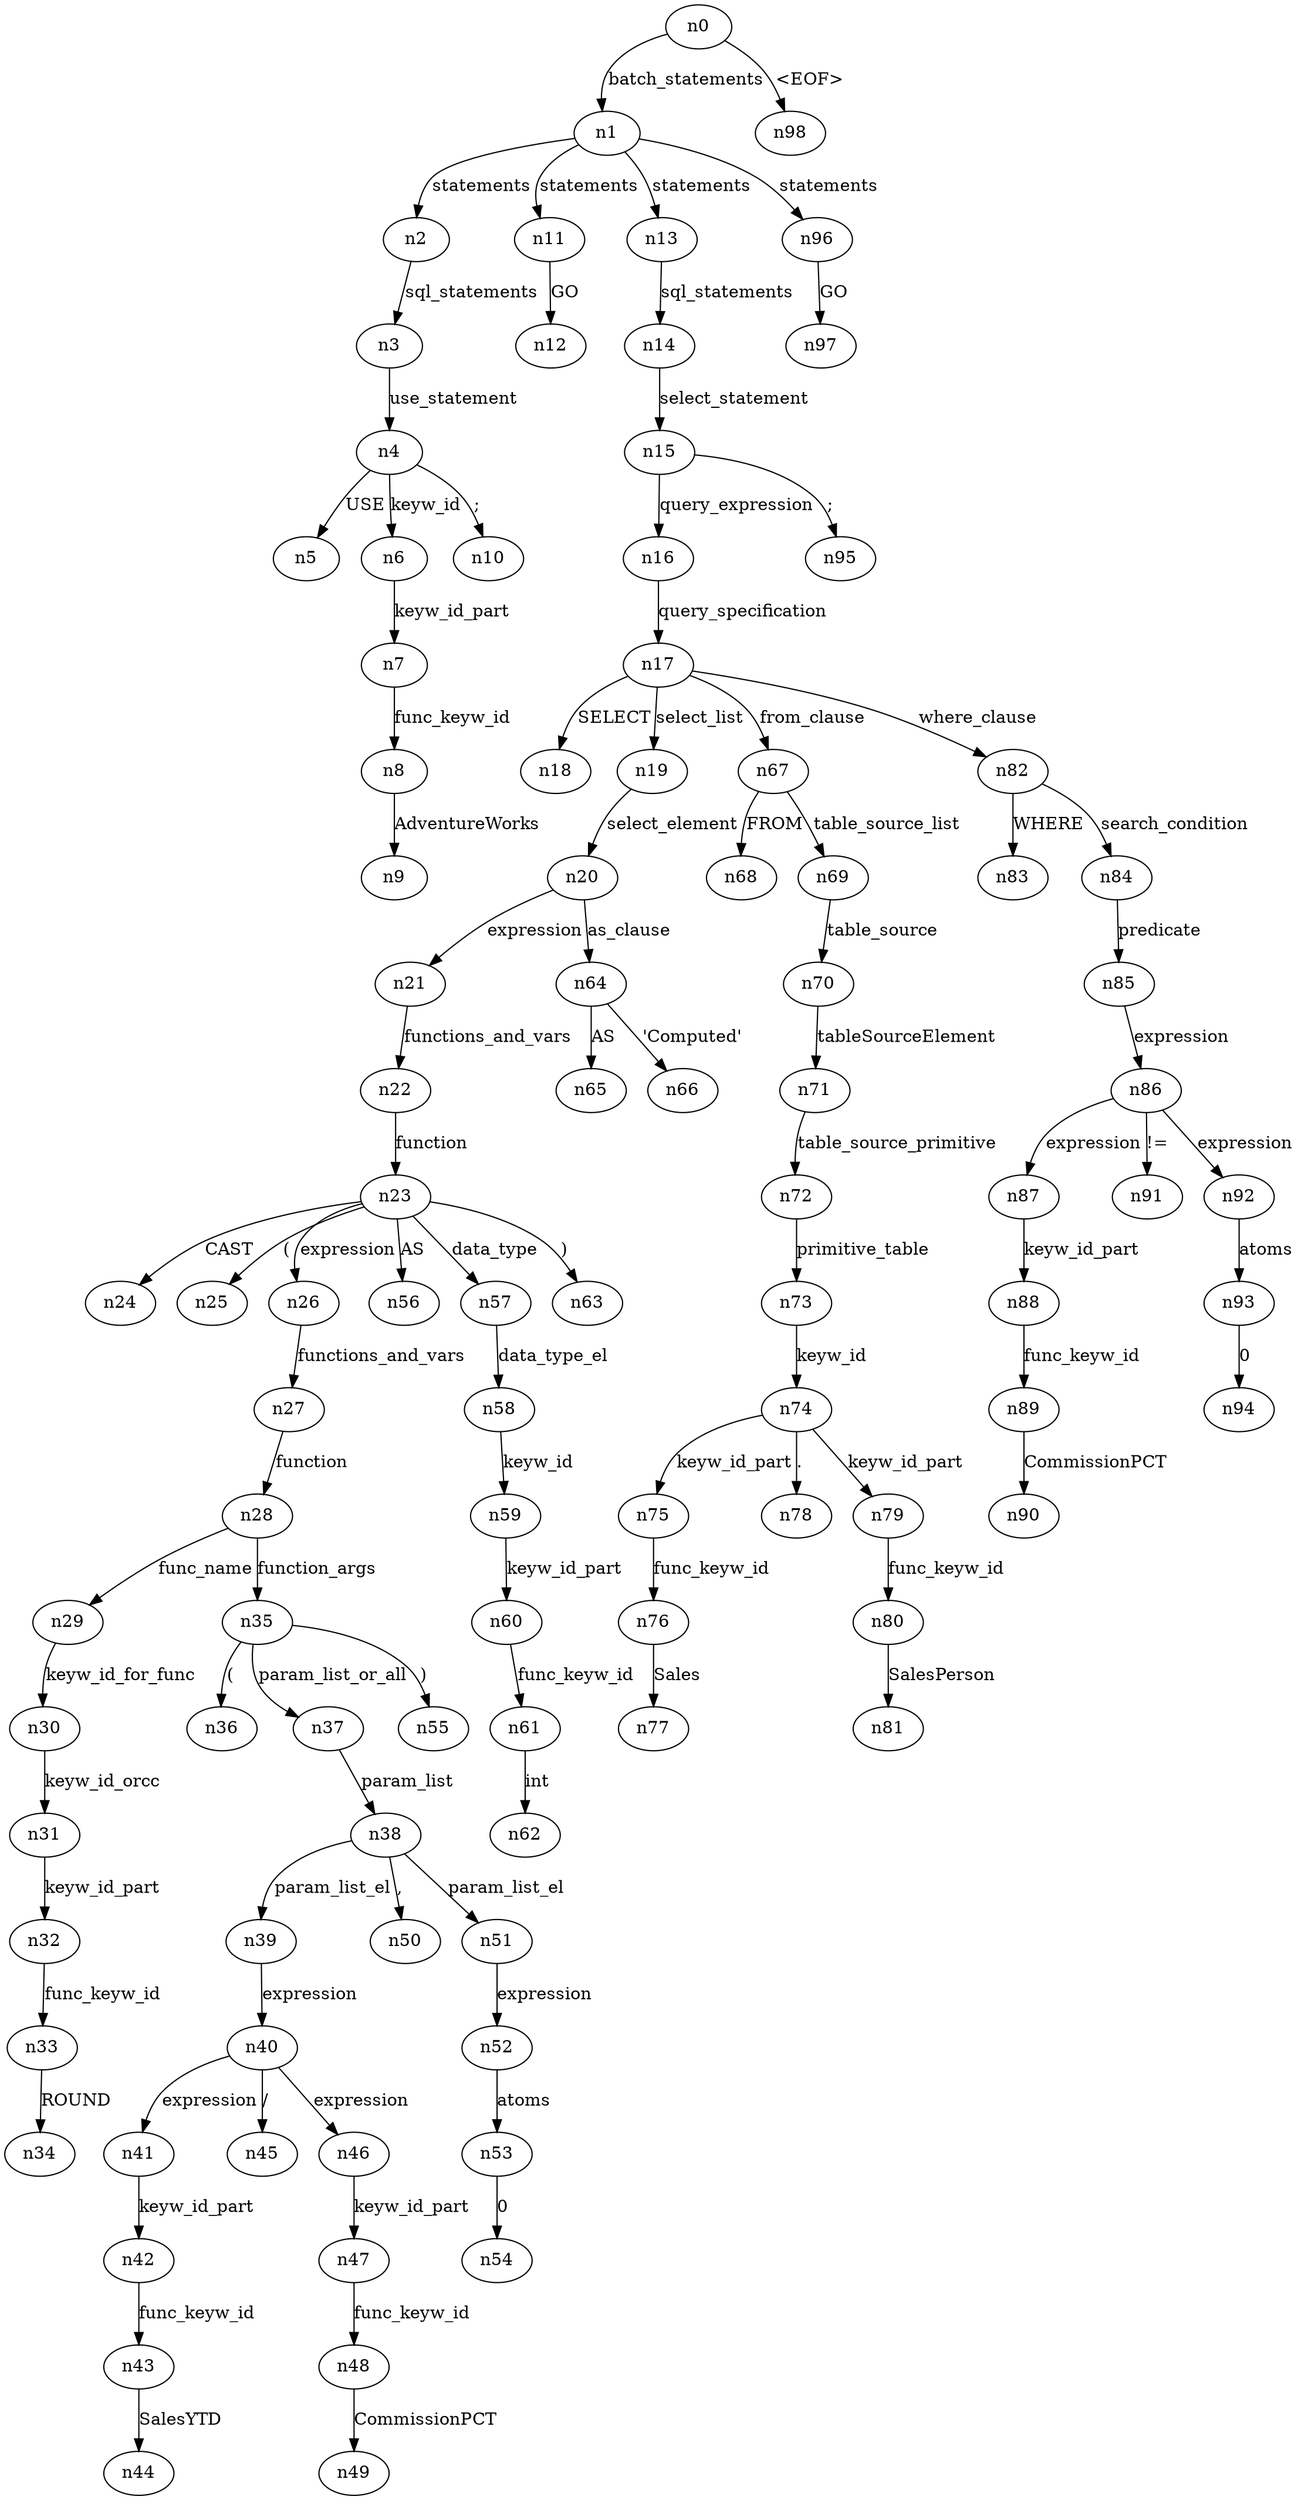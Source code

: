 digraph ParseTree {
  n0 -> n1 [label="batch_statements"];
  n1 -> n2 [label="statements"];
  n2 -> n3 [label="sql_statements"];
  n3 -> n4 [label="use_statement"];
  n4 -> n5 [label="USE"];
  n4 -> n6 [label="keyw_id"];
  n6 -> n7 [label="keyw_id_part"];
  n7 -> n8 [label="func_keyw_id"];
  n8 -> n9 [label="AdventureWorks"];
  n4 -> n10 [label=";"];
  n1 -> n11 [label="statements"];
  n11 -> n12 [label="GO"];
  n1 -> n13 [label="statements"];
  n13 -> n14 [label="sql_statements"];
  n14 -> n15 [label="select_statement"];
  n15 -> n16 [label="query_expression"];
  n16 -> n17 [label="query_specification"];
  n17 -> n18 [label="SELECT"];
  n17 -> n19 [label="select_list"];
  n19 -> n20 [label="select_element"];
  n20 -> n21 [label="expression"];
  n21 -> n22 [label="functions_and_vars"];
  n22 -> n23 [label="function"];
  n23 -> n24 [label="CAST"];
  n23 -> n25 [label="("];
  n23 -> n26 [label="expression"];
  n26 -> n27 [label="functions_and_vars"];
  n27 -> n28 [label="function"];
  n28 -> n29 [label="func_name"];
  n29 -> n30 [label="keyw_id_for_func"];
  n30 -> n31 [label="keyw_id_orcc"];
  n31 -> n32 [label="keyw_id_part"];
  n32 -> n33 [label="func_keyw_id"];
  n33 -> n34 [label="ROUND"];
  n28 -> n35 [label="function_args"];
  n35 -> n36 [label="("];
  n35 -> n37 [label="param_list_or_all"];
  n37 -> n38 [label="param_list"];
  n38 -> n39 [label="param_list_el"];
  n39 -> n40 [label="expression"];
  n40 -> n41 [label="expression"];
  n41 -> n42 [label="keyw_id_part"];
  n42 -> n43 [label="func_keyw_id"];
  n43 -> n44 [label="SalesYTD"];
  n40 -> n45 [label="/"];
  n40 -> n46 [label="expression"];
  n46 -> n47 [label="keyw_id_part"];
  n47 -> n48 [label="func_keyw_id"];
  n48 -> n49 [label="CommissionPCT"];
  n38 -> n50 [label=","];
  n38 -> n51 [label="param_list_el"];
  n51 -> n52 [label="expression"];
  n52 -> n53 [label="atoms"];
  n53 -> n54 [label="0"];
  n35 -> n55 [label=")"];
  n23 -> n56 [label="AS"];
  n23 -> n57 [label="data_type"];
  n57 -> n58 [label="data_type_el"];
  n58 -> n59 [label="keyw_id"];
  n59 -> n60 [label="keyw_id_part"];
  n60 -> n61 [label="func_keyw_id"];
  n61 -> n62 [label="int"];
  n23 -> n63 [label=")"];
  n20 -> n64 [label="as_clause"];
  n64 -> n65 [label="AS"];
  n64 -> n66 [label="'Computed'"];
  n17 -> n67 [label="from_clause"];
  n67 -> n68 [label="FROM"];
  n67 -> n69 [label="table_source_list"];
  n69 -> n70 [label="table_source"];
  n70 -> n71 [label="tableSourceElement"];
  n71 -> n72 [label="table_source_primitive"];
  n72 -> n73 [label="primitive_table"];
  n73 -> n74 [label="keyw_id"];
  n74 -> n75 [label="keyw_id_part"];
  n75 -> n76 [label="func_keyw_id"];
  n76 -> n77 [label="Sales"];
  n74 -> n78 [label="."];
  n74 -> n79 [label="keyw_id_part"];
  n79 -> n80 [label="func_keyw_id"];
  n80 -> n81 [label="SalesPerson"];
  n17 -> n82 [label="where_clause"];
  n82 -> n83 [label="WHERE"];
  n82 -> n84 [label="search_condition"];
  n84 -> n85 [label="predicate"];
  n85 -> n86 [label="expression"];
  n86 -> n87 [label="expression"];
  n87 -> n88 [label="keyw_id_part"];
  n88 -> n89 [label="func_keyw_id"];
  n89 -> n90 [label="CommissionPCT"];
  n86 -> n91 [label="!="];
  n86 -> n92 [label="expression"];
  n92 -> n93 [label="atoms"];
  n93 -> n94 [label="0"];
  n15 -> n95 [label=";"];
  n1 -> n96 [label="statements"];
  n96 -> n97 [label="GO"];
  n0 -> n98 [label="<EOF>"];
}